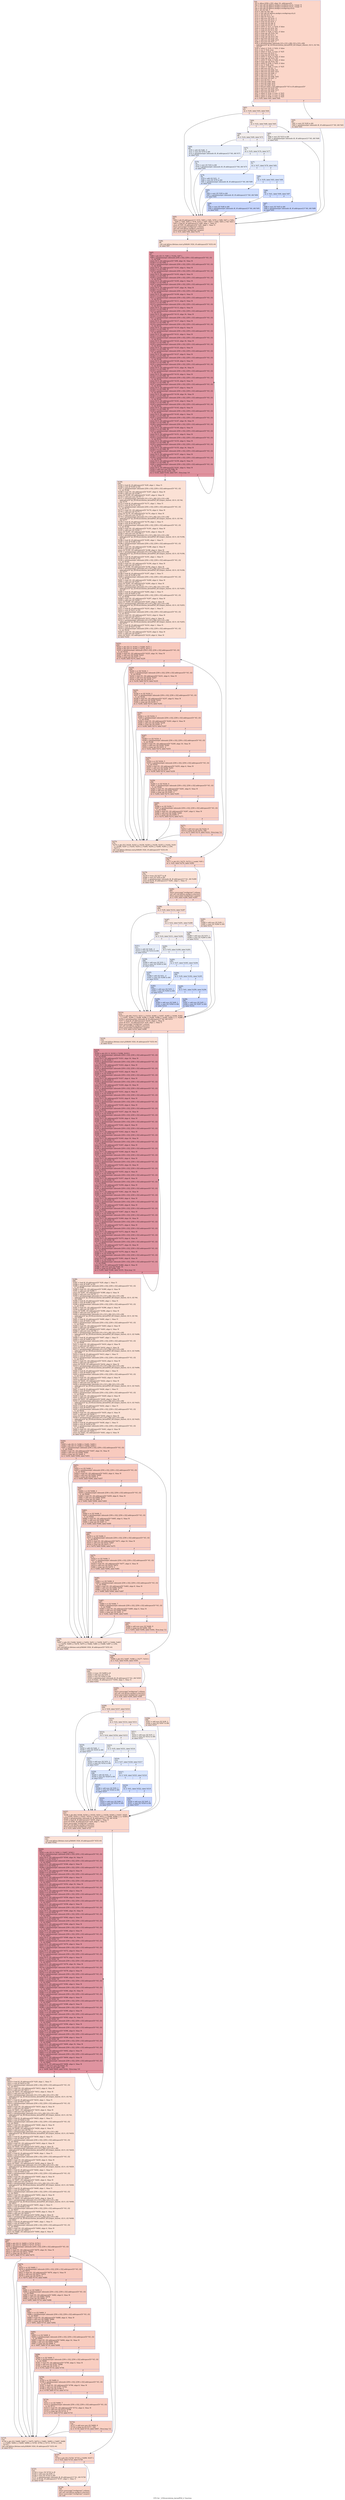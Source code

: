 digraph "CFG for '_Z18convolution_kernelPhS_ii' function" {
	label="CFG for '_Z18convolution_kernelPhS_ii' function";

	Node0x50903f0 [shape=record,color="#3d50c3ff", style=filled, fillcolor="#f6a38570",label="{%4:\l  %5 = alloca [256 x i32], align 16, addrspace(5)\l  %6 = tail call i32 @llvm.amdgcn.workitem.id.x(), !range !4\l  %7 = tail call i32 @llvm.amdgcn.workitem.id.y(), !range !4\l  %8 = tail call i32 @llvm.amdgcn.workgroup.id.x()\l  %9 = shl i32 %8, 3\l  %10 = add i32 %9, %6\l  %11 = tail call i32 @llvm.amdgcn.workgroup.id.y()\l  %12 = shl i32 %11, 3\l  %13 = add i32 %12, %7\l  %14 = add nsw i32 %10, -1\l  %15 = add nsw i32 %13, -1\l  %16 = icmp slt i32 %10, 1\l  %17 = icmp ult i32 %6, 8\l  %18 = icmp ult i32 %7, 8\l  %19 = select i1 %17, i1 %18, i1 false\l  %20 = icmp slt i32 %10, %2\l  %21 = icmp slt i32 %13, %3\l  %22 = select i1 %20, i1 %21, i1 false\l  %23 = icmp sgt i32 %10, %2\l  %24 = icmp slt i32 %13, 1\l  %25 = icmp sgt i32 %13, %3\l  %26 = mul nsw i32 %14, %3\l  %27 = add nsw i32 %26, %15\l  %28 = mul nsw i32 %27, 3\l  %29 = getelementptr inbounds [10 x [10 x i8]], [10 x [10 x i8]]\l... addrspace(3)* @_ZZ18convolution_kernelPhS_iiE12input_shared, i32 0, i32 %6,\l... i32 %7\l  %30 = select i1 %16, i1 %24, i1 false\l  %31 = xor i1 %16, true\l  %32 = select i1 %31, i1 true, i1 %25\l  %33 = mul nsw i32 %15, 3\l  %34 = icmp sle i32 %10, %2\l  %35 = select i1 %34, i1 %24, i1 false\l  %36 = icmp sgt i32 %15, %3\l  %37 = select i1 %34, i1 %36, i1 false\l  %38 = icmp sgt i32 %14, %2\l  %39 = select i1 %38, i1 %24, i1 false\l  %40 = xor i1 %38, true\l  %41 = select i1 %40, i1 true, i1 %25\l  %42 = add nsw i32 %2, -1\l  %43 = mul nsw i32 %42, %3\l  %44 = add nsw i32 %43, %15\l  %45 = mul nsw i32 %44, 3\l  %46 = add nsw i32 %3, -1\l  %47 = add nsw i32 %46, %43\l  %48 = mul nsw i32 %47, 3\l  %49 = mul i32 %3, 3\l  %50 = mul i32 %49, %42\l  %51 = mul i32 %49, %10\l  %52 = mul i32 %49, %14\l  %53 = bitcast [256 x i32] addrspace(5)* %5 to i8 addrspace(5)*\l  %54 = mul nsw i32 %10, %3\l  %55 = add nsw i32 %54, %13\l  %56 = mul nsw i32 %55, 3\l  %57 = select i1 %16, i1 true, i1 %23\l  %58 = select i1 %57, i1 true, i1 %24\l  %59 = select i1 %58, i1 true, i1 %25\l  br i1 %59, label %63, label %60\l|{<s0>T|<s1>F}}"];
	Node0x50903f0:s0 -> Node0x5093140;
	Node0x50903f0:s1 -> Node0x50945d0;
	Node0x50945d0 [shape=record,color="#3d50c3ff", style=filled, fillcolor="#f7bca170",label="{%60:\l60:                                               \l  %61 = sext i32 %28 to i64\l  %62 = getelementptr inbounds i8, i8 addrspace(1)* %0, i64 %61\l  br label %93\l}"];
	Node0x50945d0 -> Node0x5094820;
	Node0x5093140 [shape=record,color="#3d50c3ff", style=filled, fillcolor="#f7bca170",label="{%63:\l63:                                               \l  br i1 %30, label %93, label %64\l|{<s0>T|<s1>F}}"];
	Node0x5093140:s0 -> Node0x5094820;
	Node0x5093140:s1 -> Node0x50948e0;
	Node0x50948e0 [shape=record,color="#3d50c3ff", style=filled, fillcolor="#f1ccb870",label="{%64:\l64:                                               \l  br i1 %32, label %68, label %65\l|{<s0>T|<s1>F}}"];
	Node0x50948e0:s0 -> Node0x5093490;
	Node0x50948e0:s1 -> Node0x50934e0;
	Node0x50934e0 [shape=record,color="#3d50c3ff", style=filled, fillcolor="#e3d9d370",label="{%65:\l65:                                               \l  %66 = sext i32 %33 to i64\l  %67 = getelementptr inbounds i8, i8 addrspace(1)* %0, i64 %66\l  br label %93\l}"];
	Node0x50934e0 -> Node0x5094820;
	Node0x5093490 [shape=record,color="#3d50c3ff", style=filled, fillcolor="#e3d9d370",label="{%68:\l68:                                               \l  br i1 %16, label %69, label %73\l|{<s0>T|<s1>F}}"];
	Node0x5093490:s0 -> Node0x5094f00;
	Node0x5093490:s1 -> Node0x5094f50;
	Node0x5094f00 [shape=record,color="#3d50c3ff", style=filled, fillcolor="#c7d7f070",label="{%69:\l69:                                               \l  %70 = add i32 %49, -3\l  %71 = sext i32 %70 to i64\l  %72 = getelementptr inbounds i8, i8 addrspace(1)* %0, i64 %71\l  br label %93\l}"];
	Node0x5094f00 -> Node0x5094820;
	Node0x5094f50 [shape=record,color="#3d50c3ff", style=filled, fillcolor="#d6dce470",label="{%73:\l73:                                               \l  br i1 %35, label %74, label %77\l|{<s0>T|<s1>F}}"];
	Node0x5094f50:s0 -> Node0x5095290;
	Node0x5094f50:s1 -> Node0x50952e0;
	Node0x5095290 [shape=record,color="#3d50c3ff", style=filled, fillcolor="#c1d4f470",label="{%74:\l74:                                               \l  %75 = sext i32 %52 to i64\l  %76 = getelementptr inbounds i8, i8 addrspace(1)* %0, i64 %75\l  br label %93\l}"];
	Node0x5095290 -> Node0x5094820;
	Node0x50952e0 [shape=record,color="#3d50c3ff", style=filled, fillcolor="#c1d4f470",label="{%77:\l77:                                               \l  br i1 %37, label %78, label %82\l|{<s0>T|<s1>F}}"];
	Node0x50952e0:s0 -> Node0x5095560;
	Node0x50952e0:s1 -> Node0x50955b0;
	Node0x5095560 [shape=record,color="#3d50c3ff", style=filled, fillcolor="#abc8fd70",label="{%78:\l78:                                               \l  %79 = add i32 %51, -3\l  %80 = sext i32 %79 to i64\l  %81 = getelementptr inbounds i8, i8 addrspace(1)* %0, i64 %80\l  br label %93\l}"];
	Node0x5095560 -> Node0x5094820;
	Node0x50955b0 [shape=record,color="#3d50c3ff", style=filled, fillcolor="#abc8fd70",label="{%82:\l82:                                               \l  br i1 %39, label %83, label %86\l|{<s0>T|<s1>F}}"];
	Node0x50955b0:s0 -> Node0x50958c0;
	Node0x50955b0:s1 -> Node0x5095910;
	Node0x50958c0 [shape=record,color="#3d50c3ff", style=filled, fillcolor="#93b5fe70",label="{%83:\l83:                                               \l  %84 = sext i32 %50 to i64\l  %85 = getelementptr inbounds i8, i8 addrspace(1)* %0, i64 %84\l  br label %93\l}"];
	Node0x50958c0 -> Node0x5094820;
	Node0x5095910 [shape=record,color="#3d50c3ff", style=filled, fillcolor="#93b5fe70",label="{%86:\l86:                                               \l  br i1 %41, label %90, label %87\l|{<s0>T|<s1>F}}"];
	Node0x5095910:s0 -> Node0x5095b90;
	Node0x5095910:s1 -> Node0x5095be0;
	Node0x5095be0 [shape=record,color="#3d50c3ff", style=filled, fillcolor="#7ea1fa70",label="{%87:\l87:                                               \l  %88 = sext i32 %45 to i64\l  %89 = getelementptr inbounds i8, i8 addrspace(1)* %0, i64 %88\l  br label %93\l}"];
	Node0x5095be0 -> Node0x5094820;
	Node0x5095b90 [shape=record,color="#3d50c3ff", style=filled, fillcolor="#7ea1fa70",label="{%90:\l90:                                               \l  %91 = sext i32 %48 to i64\l  %92 = getelementptr inbounds i8, i8 addrspace(1)* %0, i64 %91\l  br label %93\l}"];
	Node0x5095b90 -> Node0x5094820;
	Node0x5094820 [shape=record,color="#3d50c3ff", style=filled, fillcolor="#f6a38570",label="{%93:\l93:                                               \l  %94 = phi i8 addrspace(1)* [ %72, %69 ], [ %81, %78 ], [ %89, %87 ], [ %92,\l... %90 ], [ %85, %83 ], [ %76, %74 ], [ %67, %65 ], [ %62, %60 ], [ %0, %63 ]\l  %95 = load i8, i8 addrspace(1)* %94, align 1, !tbaa !5\l  store i8 %95, i8 addrspace(3)* %29, align 1, !tbaa !5\l  fence syncscope(\"workgroup\") release\l  tail call void @llvm.amdgcn.s.barrier()\l  fence syncscope(\"workgroup\") acquire\l  br i1 %19, label %96, label %276\l|{<s0>T|<s1>F}}"];
	Node0x5094820:s0 -> Node0x5096c30;
	Node0x5094820:s1 -> Node0x5096cc0;
	Node0x5096c30 [shape=record,color="#3d50c3ff", style=filled, fillcolor="#f7bca170",label="{%96:\l96:                                               \l  call void @llvm.lifetime.start.p5i8(i64 1024, i8 addrspace(5)* %53) #4\l  br label %97\l}"];
	Node0x5096c30 -> Node0x5096f70;
	Node0x5096f70 [shape=record,color="#b70d28ff", style=filled, fillcolor="#b70d2870",label="{%97:\l97:                                               \l  %98 = phi i32 [ 0, %96 ], [ %162, %97 ]\l  %99 = getelementptr inbounds [256 x i32], [256 x i32] addrspace(5)* %5, i32\l... 0, i32 %98\l  store i32 0, i32 addrspace(5)* %99, align 16, !tbaa !8\l  %100 = or i32 %98, 1\l  %101 = getelementptr inbounds [256 x i32], [256 x i32] addrspace(5)* %5, i32\l... 0, i32 %100\l  store i32 0, i32 addrspace(5)* %101, align 4, !tbaa !8\l  %102 = or i32 %98, 2\l  %103 = getelementptr inbounds [256 x i32], [256 x i32] addrspace(5)* %5, i32\l... 0, i32 %102\l  store i32 0, i32 addrspace(5)* %103, align 8, !tbaa !8\l  %104 = or i32 %98, 3\l  %105 = getelementptr inbounds [256 x i32], [256 x i32] addrspace(5)* %5, i32\l... 0, i32 %104\l  store i32 0, i32 addrspace(5)* %105, align 4, !tbaa !8\l  %106 = or i32 %98, 4\l  %107 = getelementptr inbounds [256 x i32], [256 x i32] addrspace(5)* %5, i32\l... 0, i32 %106\l  store i32 0, i32 addrspace(5)* %107, align 16, !tbaa !8\l  %108 = or i32 %98, 5\l  %109 = getelementptr inbounds [256 x i32], [256 x i32] addrspace(5)* %5, i32\l... 0, i32 %108\l  store i32 0, i32 addrspace(5)* %109, align 4, !tbaa !8\l  %110 = or i32 %98, 6\l  %111 = getelementptr inbounds [256 x i32], [256 x i32] addrspace(5)* %5, i32\l... 0, i32 %110\l  store i32 0, i32 addrspace(5)* %111, align 8, !tbaa !8\l  %112 = or i32 %98, 7\l  %113 = getelementptr inbounds [256 x i32], [256 x i32] addrspace(5)* %5, i32\l... 0, i32 %112\l  store i32 0, i32 addrspace(5)* %113, align 4, !tbaa !8\l  %114 = or i32 %98, 8\l  %115 = getelementptr inbounds [256 x i32], [256 x i32] addrspace(5)* %5, i32\l... 0, i32 %114\l  store i32 0, i32 addrspace(5)* %115, align 16, !tbaa !8\l  %116 = or i32 %98, 9\l  %117 = getelementptr inbounds [256 x i32], [256 x i32] addrspace(5)* %5, i32\l... 0, i32 %116\l  store i32 0, i32 addrspace(5)* %117, align 4, !tbaa !8\l  %118 = or i32 %98, 10\l  %119 = getelementptr inbounds [256 x i32], [256 x i32] addrspace(5)* %5, i32\l... 0, i32 %118\l  store i32 0, i32 addrspace(5)* %119, align 8, !tbaa !8\l  %120 = or i32 %98, 11\l  %121 = getelementptr inbounds [256 x i32], [256 x i32] addrspace(5)* %5, i32\l... 0, i32 %120\l  store i32 0, i32 addrspace(5)* %121, align 4, !tbaa !8\l  %122 = or i32 %98, 12\l  %123 = getelementptr inbounds [256 x i32], [256 x i32] addrspace(5)* %5, i32\l... 0, i32 %122\l  store i32 0, i32 addrspace(5)* %123, align 16, !tbaa !8\l  %124 = or i32 %98, 13\l  %125 = getelementptr inbounds [256 x i32], [256 x i32] addrspace(5)* %5, i32\l... 0, i32 %124\l  store i32 0, i32 addrspace(5)* %125, align 4, !tbaa !8\l  %126 = or i32 %98, 14\l  %127 = getelementptr inbounds [256 x i32], [256 x i32] addrspace(5)* %5, i32\l... 0, i32 %126\l  store i32 0, i32 addrspace(5)* %127, align 8, !tbaa !8\l  %128 = or i32 %98, 15\l  %129 = getelementptr inbounds [256 x i32], [256 x i32] addrspace(5)* %5, i32\l... 0, i32 %128\l  store i32 0, i32 addrspace(5)* %129, align 4, !tbaa !8\l  %130 = or i32 %98, 16\l  %131 = getelementptr inbounds [256 x i32], [256 x i32] addrspace(5)* %5, i32\l... 0, i32 %130\l  store i32 0, i32 addrspace(5)* %131, align 16, !tbaa !8\l  %132 = or i32 %98, 17\l  %133 = getelementptr inbounds [256 x i32], [256 x i32] addrspace(5)* %5, i32\l... 0, i32 %132\l  store i32 0, i32 addrspace(5)* %133, align 4, !tbaa !8\l  %134 = or i32 %98, 18\l  %135 = getelementptr inbounds [256 x i32], [256 x i32] addrspace(5)* %5, i32\l... 0, i32 %134\l  store i32 0, i32 addrspace(5)* %135, align 8, !tbaa !8\l  %136 = or i32 %98, 19\l  %137 = getelementptr inbounds [256 x i32], [256 x i32] addrspace(5)* %5, i32\l... 0, i32 %136\l  store i32 0, i32 addrspace(5)* %137, align 4, !tbaa !8\l  %138 = or i32 %98, 20\l  %139 = getelementptr inbounds [256 x i32], [256 x i32] addrspace(5)* %5, i32\l... 0, i32 %138\l  store i32 0, i32 addrspace(5)* %139, align 16, !tbaa !8\l  %140 = or i32 %98, 21\l  %141 = getelementptr inbounds [256 x i32], [256 x i32] addrspace(5)* %5, i32\l... 0, i32 %140\l  store i32 0, i32 addrspace(5)* %141, align 4, !tbaa !8\l  %142 = or i32 %98, 22\l  %143 = getelementptr inbounds [256 x i32], [256 x i32] addrspace(5)* %5, i32\l... 0, i32 %142\l  store i32 0, i32 addrspace(5)* %143, align 8, !tbaa !8\l  %144 = or i32 %98, 23\l  %145 = getelementptr inbounds [256 x i32], [256 x i32] addrspace(5)* %5, i32\l... 0, i32 %144\l  store i32 0, i32 addrspace(5)* %145, align 4, !tbaa !8\l  %146 = or i32 %98, 24\l  %147 = getelementptr inbounds [256 x i32], [256 x i32] addrspace(5)* %5, i32\l... 0, i32 %146\l  store i32 0, i32 addrspace(5)* %147, align 16, !tbaa !8\l  %148 = or i32 %98, 25\l  %149 = getelementptr inbounds [256 x i32], [256 x i32] addrspace(5)* %5, i32\l... 0, i32 %148\l  store i32 0, i32 addrspace(5)* %149, align 4, !tbaa !8\l  %150 = or i32 %98, 26\l  %151 = getelementptr inbounds [256 x i32], [256 x i32] addrspace(5)* %5, i32\l... 0, i32 %150\l  store i32 0, i32 addrspace(5)* %151, align 8, !tbaa !8\l  %152 = or i32 %98, 27\l  %153 = getelementptr inbounds [256 x i32], [256 x i32] addrspace(5)* %5, i32\l... 0, i32 %152\l  store i32 0, i32 addrspace(5)* %153, align 4, !tbaa !8\l  %154 = or i32 %98, 28\l  %155 = getelementptr inbounds [256 x i32], [256 x i32] addrspace(5)* %5, i32\l... 0, i32 %154\l  store i32 0, i32 addrspace(5)* %155, align 16, !tbaa !8\l  %156 = or i32 %98, 29\l  %157 = getelementptr inbounds [256 x i32], [256 x i32] addrspace(5)* %5, i32\l... 0, i32 %156\l  store i32 0, i32 addrspace(5)* %157, align 4, !tbaa !8\l  %158 = or i32 %98, 30\l  %159 = getelementptr inbounds [256 x i32], [256 x i32] addrspace(5)* %5, i32\l... 0, i32 %158\l  store i32 0, i32 addrspace(5)* %159, align 8, !tbaa !8\l  %160 = or i32 %98, 31\l  %161 = getelementptr inbounds [256 x i32], [256 x i32] addrspace(5)* %5, i32\l... 0, i32 %160\l  store i32 0, i32 addrspace(5)* %161, align 4, !tbaa !8\l  %162 = add nuw nsw i32 %98, 32\l  %163 = icmp eq i32 %162, 256\l  br i1 %163, label %164, label %97, !llvm.loop !10\l|{<s0>T|<s1>F}}"];
	Node0x5096f70:s0 -> Node0x509be50;
	Node0x5096f70:s1 -> Node0x5096f70;
	Node0x509be50 [shape=record,color="#3d50c3ff", style=filled, fillcolor="#f7bca170",label="{%164:\l164:                                              \l  %165 = load i8, i8 addrspace(3)* %29, align 1, !tbaa !5\l  %166 = zext i8 %165 to i32\l  %167 = getelementptr inbounds [256 x i32], [256 x i32] addrspace(5)* %5, i32\l... 0, i32 %166\l  %168 = load i32, i32 addrspace(5)* %167, align 4, !tbaa !8\l  %169 = add nsw i32 %168, 1\l  store i32 %169, i32 addrspace(5)* %167, align 4, !tbaa !8\l  %170 = add nuw nsw i32 %7, 1\l  %171 = getelementptr inbounds [10 x [10 x i8]], [10 x [10 x i8]]\l... addrspace(3)* @_ZZ18convolution_kernelPhS_iiE12input_shared, i32 0, i32 %6,\l... i32 %170\l  %172 = load i8, i8 addrspace(3)* %171, align 1, !tbaa !5\l  %173 = zext i8 %172 to i32\l  %174 = getelementptr inbounds [256 x i32], [256 x i32] addrspace(5)* %5, i32\l... 0, i32 %173\l  %175 = load i32, i32 addrspace(5)* %174, align 4, !tbaa !8\l  %176 = add nsw i32 %175, 1\l  store i32 %176, i32 addrspace(5)* %174, align 4, !tbaa !8\l  %177 = add nuw nsw i32 %7, 2\l  %178 = getelementptr inbounds [10 x [10 x i8]], [10 x [10 x i8]]\l... addrspace(3)* @_ZZ18convolution_kernelPhS_iiE12input_shared, i32 0, i32 %6,\l... i32 %177\l  %179 = load i8, i8 addrspace(3)* %178, align 1, !tbaa !5\l  %180 = zext i8 %179 to i32\l  %181 = getelementptr inbounds [256 x i32], [256 x i32] addrspace(5)* %5, i32\l... 0, i32 %180\l  %182 = load i32, i32 addrspace(5)* %181, align 4, !tbaa !8\l  %183 = add nsw i32 %182, 1\l  store i32 %183, i32 addrspace(5)* %181, align 4, !tbaa !8\l  %184 = add nuw nsw i32 %6, 1\l  %185 = getelementptr inbounds [10 x [10 x i8]], [10 x [10 x i8]]\l... addrspace(3)* @_ZZ18convolution_kernelPhS_iiE12input_shared, i32 0, i32 %184,\l... i32 %7\l  %186 = load i8, i8 addrspace(3)* %185, align 1, !tbaa !5\l  %187 = zext i8 %186 to i32\l  %188 = getelementptr inbounds [256 x i32], [256 x i32] addrspace(5)* %5, i32\l... 0, i32 %187\l  %189 = load i32, i32 addrspace(5)* %188, align 4, !tbaa !8\l  %190 = add nsw i32 %189, 1\l  store i32 %190, i32 addrspace(5)* %188, align 4, !tbaa !8\l  %191 = getelementptr inbounds [10 x [10 x i8]], [10 x [10 x i8]]\l... addrspace(3)* @_ZZ18convolution_kernelPhS_iiE12input_shared, i32 0, i32 %184,\l... i32 %170\l  %192 = load i8, i8 addrspace(3)* %191, align 1, !tbaa !5\l  %193 = zext i8 %192 to i32\l  %194 = getelementptr inbounds [256 x i32], [256 x i32] addrspace(5)* %5, i32\l... 0, i32 %193\l  %195 = load i32, i32 addrspace(5)* %194, align 4, !tbaa !8\l  %196 = add nsw i32 %195, 1\l  store i32 %196, i32 addrspace(5)* %194, align 4, !tbaa !8\l  %197 = getelementptr inbounds [10 x [10 x i8]], [10 x [10 x i8]]\l... addrspace(3)* @_ZZ18convolution_kernelPhS_iiE12input_shared, i32 0, i32 %184,\l... i32 %177\l  %198 = load i8, i8 addrspace(3)* %197, align 1, !tbaa !5\l  %199 = zext i8 %198 to i32\l  %200 = getelementptr inbounds [256 x i32], [256 x i32] addrspace(5)* %5, i32\l... 0, i32 %199\l  %201 = load i32, i32 addrspace(5)* %200, align 4, !tbaa !8\l  %202 = add nsw i32 %201, 1\l  store i32 %202, i32 addrspace(5)* %200, align 4, !tbaa !8\l  %203 = add nuw nsw i32 %6, 2\l  %204 = getelementptr inbounds [10 x [10 x i8]], [10 x [10 x i8]]\l... addrspace(3)* @_ZZ18convolution_kernelPhS_iiE12input_shared, i32 0, i32 %203,\l... i32 %7\l  %205 = load i8, i8 addrspace(3)* %204, align 1, !tbaa !5\l  %206 = zext i8 %205 to i32\l  %207 = getelementptr inbounds [256 x i32], [256 x i32] addrspace(5)* %5, i32\l... 0, i32 %206\l  %208 = load i32, i32 addrspace(5)* %207, align 4, !tbaa !8\l  %209 = add nsw i32 %208, 1\l  store i32 %209, i32 addrspace(5)* %207, align 4, !tbaa !8\l  %210 = getelementptr inbounds [10 x [10 x i8]], [10 x [10 x i8]]\l... addrspace(3)* @_ZZ18convolution_kernelPhS_iiE12input_shared, i32 0, i32 %203,\l... i32 %170\l  %211 = load i8, i8 addrspace(3)* %210, align 1, !tbaa !5\l  %212 = zext i8 %211 to i32\l  %213 = getelementptr inbounds [256 x i32], [256 x i32] addrspace(5)* %5, i32\l... 0, i32 %212\l  %214 = load i32, i32 addrspace(5)* %213, align 4, !tbaa !8\l  %215 = add nsw i32 %214, 1\l  store i32 %215, i32 addrspace(5)* %213, align 4, !tbaa !8\l  %216 = getelementptr inbounds [10 x [10 x i8]], [10 x [10 x i8]]\l... addrspace(3)* @_ZZ18convolution_kernelPhS_iiE12input_shared, i32 0, i32 %203,\l... i32 %177\l  %217 = load i8, i8 addrspace(3)* %216, align 1, !tbaa !5\l  %218 = zext i8 %217 to i32\l  %219 = getelementptr inbounds [256 x i32], [256 x i32] addrspace(5)* %5, i32\l... 0, i32 %218\l  %220 = load i32, i32 addrspace(5)* %219, align 4, !tbaa !8\l  %221 = add nsw i32 %220, 1\l  store i32 %221, i32 addrspace(5)* %219, align 4, !tbaa !8\l  br label %222\l}"];
	Node0x509be50 -> Node0x509c4e0;
	Node0x509c4e0 [shape=record,color="#3d50c3ff", style=filled, fillcolor="#ef886b70",label="{%222:\l222:                                              \l  %223 = phi i32 [ 0, %164 ], [ %269, %271 ]\l  %224 = phi i32 [ 0, %164 ], [ %272, %271 ]\l  %225 = getelementptr inbounds [256 x i32], [256 x i32] addrspace(5)* %5, i32\l... 0, i32 %224\l  %226 = load i32, i32 addrspace(5)* %225, align 16, !tbaa !8\l  %227 = add nsw i32 %226, %223\l  %228 = icmp sgt i32 %227, 4\l  br i1 %228, label %274, label %229\l|{<s0>T|<s1>F}}"];
	Node0x509c4e0:s0 -> Node0x509fca0;
	Node0x509c4e0:s1 -> Node0x509fd30;
	Node0x509fd30 [shape=record,color="#3d50c3ff", style=filled, fillcolor="#ef886b70",label="{%229:\l229:                                              \l  %230 = or i32 %224, 1\l  %231 = getelementptr inbounds [256 x i32], [256 x i32] addrspace(5)* %5, i32\l... 0, i32 %230\l  %232 = load i32, i32 addrspace(5)* %231, align 4, !tbaa !8\l  %233 = add nsw i32 %232, %227\l  %234 = icmp sgt i32 %233, 4\l  br i1 %234, label %274, label %235\l|{<s0>T|<s1>F}}"];
	Node0x509fd30:s0 -> Node0x509fca0;
	Node0x509fd30:s1 -> Node0x50a0150;
	Node0x50a0150 [shape=record,color="#3d50c3ff", style=filled, fillcolor="#f08b6e70",label="{%235:\l235:                                              \l  %236 = or i32 %224, 2\l  %237 = getelementptr inbounds [256 x i32], [256 x i32] addrspace(5)* %5, i32\l... 0, i32 %236\l  %238 = load i32, i32 addrspace(5)* %237, align 8, !tbaa !8\l  %239 = add nsw i32 %238, %233\l  %240 = icmp sgt i32 %239, 4\l  br i1 %240, label %274, label %241\l|{<s0>T|<s1>F}}"];
	Node0x50a0150:s0 -> Node0x509fca0;
	Node0x50a0150:s1 -> Node0x50a0530;
	Node0x50a0530 [shape=record,color="#3d50c3ff", style=filled, fillcolor="#f08b6e70",label="{%241:\l241:                                              \l  %242 = or i32 %224, 3\l  %243 = getelementptr inbounds [256 x i32], [256 x i32] addrspace(5)* %5, i32\l... 0, i32 %242\l  %244 = load i32, i32 addrspace(5)* %243, align 4, !tbaa !8\l  %245 = add nsw i32 %244, %239\l  %246 = icmp sgt i32 %245, 4\l  br i1 %246, label %274, label %247\l|{<s0>T|<s1>F}}"];
	Node0x50a0530:s0 -> Node0x509fca0;
	Node0x50a0530:s1 -> Node0x50a0d20;
	Node0x50a0d20 [shape=record,color="#3d50c3ff", style=filled, fillcolor="#f08b6e70",label="{%247:\l247:                                              \l  %248 = or i32 %224, 4\l  %249 = getelementptr inbounds [256 x i32], [256 x i32] addrspace(5)* %5, i32\l... 0, i32 %248\l  %250 = load i32, i32 addrspace(5)* %249, align 16, !tbaa !8\l  %251 = add nsw i32 %250, %245\l  %252 = icmp sgt i32 %251, 4\l  br i1 %252, label %274, label %253\l|{<s0>T|<s1>F}}"];
	Node0x50a0d20:s0 -> Node0x509fca0;
	Node0x50a0d20:s1 -> Node0x50a1100;
	Node0x50a1100 [shape=record,color="#3d50c3ff", style=filled, fillcolor="#f2907270",label="{%253:\l253:                                              \l  %254 = or i32 %224, 5\l  %255 = getelementptr inbounds [256 x i32], [256 x i32] addrspace(5)* %5, i32\l... 0, i32 %254\l  %256 = load i32, i32 addrspace(5)* %255, align 4, !tbaa !8\l  %257 = add nsw i32 %256, %251\l  %258 = icmp sgt i32 %257, 4\l  br i1 %258, label %274, label %259\l|{<s0>T|<s1>F}}"];
	Node0x50a1100:s0 -> Node0x509fca0;
	Node0x50a1100:s1 -> Node0x50997b0;
	Node0x50997b0 [shape=record,color="#3d50c3ff", style=filled, fillcolor="#f2907270",label="{%259:\l259:                                              \l  %260 = or i32 %224, 6\l  %261 = getelementptr inbounds [256 x i32], [256 x i32] addrspace(5)* %5, i32\l... 0, i32 %260\l  %262 = load i32, i32 addrspace(5)* %261, align 8, !tbaa !8\l  %263 = add nsw i32 %262, %257\l  %264 = icmp sgt i32 %263, 4\l  br i1 %264, label %274, label %265\l|{<s0>T|<s1>F}}"];
	Node0x50997b0:s0 -> Node0x509fca0;
	Node0x50997b0:s1 -> Node0x5099b90;
	Node0x5099b90 [shape=record,color="#3d50c3ff", style=filled, fillcolor="#f2907270",label="{%265:\l265:                                              \l  %266 = or i32 %224, 7\l  %267 = getelementptr inbounds [256 x i32], [256 x i32] addrspace(5)* %5, i32\l... 0, i32 %266\l  %268 = load i32, i32 addrspace(5)* %267, align 4, !tbaa !8\l  %269 = add nsw i32 %268, %263\l  %270 = icmp sgt i32 %269, 4\l  br i1 %270, label %274, label %271\l|{<s0>T|<s1>F}}"];
	Node0x5099b90:s0 -> Node0x509fca0;
	Node0x5099b90:s1 -> Node0x5097b20;
	Node0x5097b20 [shape=record,color="#3d50c3ff", style=filled, fillcolor="#f3947570",label="{%271:\l271:                                              \l  %272 = add nuw nsw i32 %224, 8\l  %273 = icmp eq i32 %272, 256\l  br i1 %273, label %274, label %222, !llvm.loop !12\l|{<s0>T|<s1>F}}"];
	Node0x5097b20:s0 -> Node0x509fca0;
	Node0x5097b20:s1 -> Node0x509c4e0;
	Node0x509fca0 [shape=record,color="#3d50c3ff", style=filled, fillcolor="#f7bca170",label="{%274:\l274:                                              \l  %275 = phi i32 [ %224, %222 ], [ %230, %229 ], [ %236, %235 ], [ %242, %241\l... ], [ %248, %247 ], [ %254, %253 ], [ %260, %259 ], [ %266, %265 ], [ 256,\l... %271 ]\l  call void @llvm.lifetime.end.p5i8(i64 1024, i8 addrspace(5)* %53) #4\l  br label %276\l}"];
	Node0x509fca0 -> Node0x5096cc0;
	Node0x5096cc0 [shape=record,color="#3d50c3ff", style=filled, fillcolor="#f6a38570",label="{%276:\l276:                                              \l  %277 = phi i32 [ %275, %274 ], [ undef, %93 ]\l  br i1 %22, label %278, label %282\l|{<s0>T|<s1>F}}"];
	Node0x5096cc0:s0 -> Node0x50a2b90;
	Node0x5096cc0:s1 -> Node0x50a2be0;
	Node0x50a2b90 [shape=record,color="#3d50c3ff", style=filled, fillcolor="#f7bca170",label="{%278:\l278:                                              \l  %279 = trunc i32 %277 to i8\l  %280 = sext i32 %56 to i64\l  %281 = getelementptr inbounds i8, i8 addrspace(1)* %1, i64 %280\l  store i8 %279, i8 addrspace(1)* %281, align 1, !tbaa !5\l  br label %282\l}"];
	Node0x50a2b90 -> Node0x50a2be0;
	Node0x50a2be0 [shape=record,color="#3d50c3ff", style=filled, fillcolor="#f6a38570",label="{%282:\l282:                                              \l  fence syncscope(\"workgroup\") release\l  tail call void @llvm.amdgcn.s.barrier()\l  fence syncscope(\"workgroup\") acquire\l  br i1 %59, label %286, label %283\l|{<s0>T|<s1>F}}"];
	Node0x50a2be0:s0 -> Node0x50a30d0;
	Node0x50a2be0:s1 -> Node0x50a3120;
	Node0x50a3120 [shape=record,color="#3d50c3ff", style=filled, fillcolor="#f7bca170",label="{%283:\l283:                                              \l  %284 = add nsw i32 %28, 1\l  %285 = sext i32 %284 to i64\l  br label %314\l}"];
	Node0x50a3120 -> Node0x50a3320;
	Node0x50a30d0 [shape=record,color="#3d50c3ff", style=filled, fillcolor="#f7bca170",label="{%286:\l286:                                              \l  br i1 %30, label %314, label %287\l|{<s0>T|<s1>F}}"];
	Node0x50a30d0:s0 -> Node0x50a3320;
	Node0x50a30d0:s1 -> Node0x50a33e0;
	Node0x50a33e0 [shape=record,color="#3d50c3ff", style=filled, fillcolor="#f1ccb870",label="{%287:\l287:                                              \l  br i1 %32, label %291, label %288\l|{<s0>T|<s1>F}}"];
	Node0x50a33e0:s0 -> Node0x50a34e0;
	Node0x50a33e0:s1 -> Node0x50a3530;
	Node0x50a3530 [shape=record,color="#3d50c3ff", style=filled, fillcolor="#e3d9d370",label="{%288:\l288:                                              \l  %289 = add nsw i32 %33, 1\l  %290 = sext i32 %289 to i64\l  br label %314\l}"];
	Node0x50a3530 -> Node0x50a3320;
	Node0x50a34e0 [shape=record,color="#3d50c3ff", style=filled, fillcolor="#e3d9d370",label="{%291:\l291:                                              \l  br i1 %16, label %311, label %292\l|{<s0>T|<s1>F}}"];
	Node0x50a34e0:s0 -> Node0x50a37a0;
	Node0x50a34e0:s1 -> Node0x50a37f0;
	Node0x50a37f0 [shape=record,color="#3d50c3ff", style=filled, fillcolor="#d6dce470",label="{%292:\l292:                                              \l  br i1 %35, label %308, label %293\l|{<s0>T|<s1>F}}"];
	Node0x50a37f0:s0 -> Node0x50a38f0;
	Node0x50a37f0:s1 -> Node0x50a3940;
	Node0x50a3940 [shape=record,color="#3d50c3ff", style=filled, fillcolor="#c1d4f470",label="{%293:\l293:                                              \l  br i1 %37, label %305, label %294\l|{<s0>T|<s1>F}}"];
	Node0x50a3940:s0 -> Node0x50a3a40;
	Node0x50a3940:s1 -> Node0x50a3a90;
	Node0x50a3a90 [shape=record,color="#3d50c3ff", style=filled, fillcolor="#abc8fd70",label="{%294:\l294:                                              \l  br i1 %39, label %302, label %295\l|{<s0>T|<s1>F}}"];
	Node0x50a3a90:s0 -> Node0x50a3bd0;
	Node0x50a3a90:s1 -> Node0x50a3c20;
	Node0x50a3c20 [shape=record,color="#3d50c3ff", style=filled, fillcolor="#93b5fe70",label="{%295:\l295:                                              \l  br i1 %41, label %299, label %296\l|{<s0>T|<s1>F}}"];
	Node0x50a3c20:s0 -> Node0x50a3d60;
	Node0x50a3c20:s1 -> Node0x50a3db0;
	Node0x50a3db0 [shape=record,color="#3d50c3ff", style=filled, fillcolor="#7ea1fa70",label="{%296:\l296:                                              \l  %297 = add nsw i32 %45, 1\l  %298 = sext i32 %297 to i64\l  br label %314\l}"];
	Node0x50a3db0 -> Node0x50a3320;
	Node0x50a3d60 [shape=record,color="#3d50c3ff", style=filled, fillcolor="#7ea1fa70",label="{%299:\l299:                                              \l  %300 = add nsw i32 %48, 1\l  %301 = sext i32 %300 to i64\l  br label %314\l}"];
	Node0x50a3d60 -> Node0x50a3320;
	Node0x50a3bd0 [shape=record,color="#3d50c3ff", style=filled, fillcolor="#93b5fe70",label="{%302:\l302:                                              \l  %303 = add nsw i32 %50, 1\l  %304 = sext i32 %303 to i64\l  br label %314\l}"];
	Node0x50a3bd0 -> Node0x50a3320;
	Node0x50a3a40 [shape=record,color="#3d50c3ff", style=filled, fillcolor="#abc8fd70",label="{%305:\l305:                                              \l  %306 = add i32 %51, -2\l  %307 = sext i32 %306 to i64\l  br label %314\l}"];
	Node0x50a3a40 -> Node0x50a3320;
	Node0x50a38f0 [shape=record,color="#3d50c3ff", style=filled, fillcolor="#c1d4f470",label="{%308:\l308:                                              \l  %309 = add nsw i32 %52, 1\l  %310 = sext i32 %309 to i64\l  br label %314\l}"];
	Node0x50a38f0 -> Node0x50a3320;
	Node0x50a37a0 [shape=record,color="#3d50c3ff", style=filled, fillcolor="#c7d7f070",label="{%311:\l311:                                              \l  %312 = add i32 %49, -2\l  %313 = sext i32 %312 to i64\l  br label %314\l}"];
	Node0x50a37a0 -> Node0x50a3320;
	Node0x50a3320 [shape=record,color="#3d50c3ff", style=filled, fillcolor="#f6a38570",label="{%314:\l314:                                              \l  %315 = phi i64 [ %313, %311 ], [ %310, %308 ], [ %307, %305 ], [ %304, %302\l... ], [ %301, %299 ], [ %298, %296 ], [ %290, %288 ], [ %285, %283 ], [ 1, %286 ]\l  %316 = getelementptr inbounds i8, i8 addrspace(1)* %0, i64 %315\l  %317 = load i8, i8 addrspace(1)* %316, align 1, !tbaa !5\l  store i8 %317, i8 addrspace(3)* %29, align 1, !tbaa !5\l  fence syncscope(\"workgroup\") release\l  tail call void @llvm.amdgcn.s.barrier()\l  fence syncscope(\"workgroup\") acquire\l  br i1 %19, label %318, label %498\l|{<s0>T|<s1>F}}"];
	Node0x50a3320:s0 -> Node0x50a4c90;
	Node0x50a3320:s1 -> Node0x50a4ce0;
	Node0x50a4c90 [shape=record,color="#3d50c3ff", style=filled, fillcolor="#f7bca170",label="{%318:\l318:                                              \l  call void @llvm.lifetime.start.p5i8(i64 1024, i8 addrspace(5)* %53) #4\l  br label %319\l}"];
	Node0x50a4c90 -> Node0x50a4f10;
	Node0x50a4f10 [shape=record,color="#b70d28ff", style=filled, fillcolor="#b70d2870",label="{%319:\l319:                                              \l  %320 = phi i32 [ 0, %318 ], [ %384, %319 ]\l  %321 = getelementptr inbounds [256 x i32], [256 x i32] addrspace(5)* %5, i32\l... 0, i32 %320\l  store i32 0, i32 addrspace(5)* %321, align 16, !tbaa !8\l  %322 = or i32 %320, 1\l  %323 = getelementptr inbounds [256 x i32], [256 x i32] addrspace(5)* %5, i32\l... 0, i32 %322\l  store i32 0, i32 addrspace(5)* %323, align 4, !tbaa !8\l  %324 = or i32 %320, 2\l  %325 = getelementptr inbounds [256 x i32], [256 x i32] addrspace(5)* %5, i32\l... 0, i32 %324\l  store i32 0, i32 addrspace(5)* %325, align 8, !tbaa !8\l  %326 = or i32 %320, 3\l  %327 = getelementptr inbounds [256 x i32], [256 x i32] addrspace(5)* %5, i32\l... 0, i32 %326\l  store i32 0, i32 addrspace(5)* %327, align 4, !tbaa !8\l  %328 = or i32 %320, 4\l  %329 = getelementptr inbounds [256 x i32], [256 x i32] addrspace(5)* %5, i32\l... 0, i32 %328\l  store i32 0, i32 addrspace(5)* %329, align 16, !tbaa !8\l  %330 = or i32 %320, 5\l  %331 = getelementptr inbounds [256 x i32], [256 x i32] addrspace(5)* %5, i32\l... 0, i32 %330\l  store i32 0, i32 addrspace(5)* %331, align 4, !tbaa !8\l  %332 = or i32 %320, 6\l  %333 = getelementptr inbounds [256 x i32], [256 x i32] addrspace(5)* %5, i32\l... 0, i32 %332\l  store i32 0, i32 addrspace(5)* %333, align 8, !tbaa !8\l  %334 = or i32 %320, 7\l  %335 = getelementptr inbounds [256 x i32], [256 x i32] addrspace(5)* %5, i32\l... 0, i32 %334\l  store i32 0, i32 addrspace(5)* %335, align 4, !tbaa !8\l  %336 = or i32 %320, 8\l  %337 = getelementptr inbounds [256 x i32], [256 x i32] addrspace(5)* %5, i32\l... 0, i32 %336\l  store i32 0, i32 addrspace(5)* %337, align 16, !tbaa !8\l  %338 = or i32 %320, 9\l  %339 = getelementptr inbounds [256 x i32], [256 x i32] addrspace(5)* %5, i32\l... 0, i32 %338\l  store i32 0, i32 addrspace(5)* %339, align 4, !tbaa !8\l  %340 = or i32 %320, 10\l  %341 = getelementptr inbounds [256 x i32], [256 x i32] addrspace(5)* %5, i32\l... 0, i32 %340\l  store i32 0, i32 addrspace(5)* %341, align 8, !tbaa !8\l  %342 = or i32 %320, 11\l  %343 = getelementptr inbounds [256 x i32], [256 x i32] addrspace(5)* %5, i32\l... 0, i32 %342\l  store i32 0, i32 addrspace(5)* %343, align 4, !tbaa !8\l  %344 = or i32 %320, 12\l  %345 = getelementptr inbounds [256 x i32], [256 x i32] addrspace(5)* %5, i32\l... 0, i32 %344\l  store i32 0, i32 addrspace(5)* %345, align 16, !tbaa !8\l  %346 = or i32 %320, 13\l  %347 = getelementptr inbounds [256 x i32], [256 x i32] addrspace(5)* %5, i32\l... 0, i32 %346\l  store i32 0, i32 addrspace(5)* %347, align 4, !tbaa !8\l  %348 = or i32 %320, 14\l  %349 = getelementptr inbounds [256 x i32], [256 x i32] addrspace(5)* %5, i32\l... 0, i32 %348\l  store i32 0, i32 addrspace(5)* %349, align 8, !tbaa !8\l  %350 = or i32 %320, 15\l  %351 = getelementptr inbounds [256 x i32], [256 x i32] addrspace(5)* %5, i32\l... 0, i32 %350\l  store i32 0, i32 addrspace(5)* %351, align 4, !tbaa !8\l  %352 = or i32 %320, 16\l  %353 = getelementptr inbounds [256 x i32], [256 x i32] addrspace(5)* %5, i32\l... 0, i32 %352\l  store i32 0, i32 addrspace(5)* %353, align 16, !tbaa !8\l  %354 = or i32 %320, 17\l  %355 = getelementptr inbounds [256 x i32], [256 x i32] addrspace(5)* %5, i32\l... 0, i32 %354\l  store i32 0, i32 addrspace(5)* %355, align 4, !tbaa !8\l  %356 = or i32 %320, 18\l  %357 = getelementptr inbounds [256 x i32], [256 x i32] addrspace(5)* %5, i32\l... 0, i32 %356\l  store i32 0, i32 addrspace(5)* %357, align 8, !tbaa !8\l  %358 = or i32 %320, 19\l  %359 = getelementptr inbounds [256 x i32], [256 x i32] addrspace(5)* %5, i32\l... 0, i32 %358\l  store i32 0, i32 addrspace(5)* %359, align 4, !tbaa !8\l  %360 = or i32 %320, 20\l  %361 = getelementptr inbounds [256 x i32], [256 x i32] addrspace(5)* %5, i32\l... 0, i32 %360\l  store i32 0, i32 addrspace(5)* %361, align 16, !tbaa !8\l  %362 = or i32 %320, 21\l  %363 = getelementptr inbounds [256 x i32], [256 x i32] addrspace(5)* %5, i32\l... 0, i32 %362\l  store i32 0, i32 addrspace(5)* %363, align 4, !tbaa !8\l  %364 = or i32 %320, 22\l  %365 = getelementptr inbounds [256 x i32], [256 x i32] addrspace(5)* %5, i32\l... 0, i32 %364\l  store i32 0, i32 addrspace(5)* %365, align 8, !tbaa !8\l  %366 = or i32 %320, 23\l  %367 = getelementptr inbounds [256 x i32], [256 x i32] addrspace(5)* %5, i32\l... 0, i32 %366\l  store i32 0, i32 addrspace(5)* %367, align 4, !tbaa !8\l  %368 = or i32 %320, 24\l  %369 = getelementptr inbounds [256 x i32], [256 x i32] addrspace(5)* %5, i32\l... 0, i32 %368\l  store i32 0, i32 addrspace(5)* %369, align 16, !tbaa !8\l  %370 = or i32 %320, 25\l  %371 = getelementptr inbounds [256 x i32], [256 x i32] addrspace(5)* %5, i32\l... 0, i32 %370\l  store i32 0, i32 addrspace(5)* %371, align 4, !tbaa !8\l  %372 = or i32 %320, 26\l  %373 = getelementptr inbounds [256 x i32], [256 x i32] addrspace(5)* %5, i32\l... 0, i32 %372\l  store i32 0, i32 addrspace(5)* %373, align 8, !tbaa !8\l  %374 = or i32 %320, 27\l  %375 = getelementptr inbounds [256 x i32], [256 x i32] addrspace(5)* %5, i32\l... 0, i32 %374\l  store i32 0, i32 addrspace(5)* %375, align 4, !tbaa !8\l  %376 = or i32 %320, 28\l  %377 = getelementptr inbounds [256 x i32], [256 x i32] addrspace(5)* %5, i32\l... 0, i32 %376\l  store i32 0, i32 addrspace(5)* %377, align 16, !tbaa !8\l  %378 = or i32 %320, 29\l  %379 = getelementptr inbounds [256 x i32], [256 x i32] addrspace(5)* %5, i32\l... 0, i32 %378\l  store i32 0, i32 addrspace(5)* %379, align 4, !tbaa !8\l  %380 = or i32 %320, 30\l  %381 = getelementptr inbounds [256 x i32], [256 x i32] addrspace(5)* %5, i32\l... 0, i32 %380\l  store i32 0, i32 addrspace(5)* %381, align 8, !tbaa !8\l  %382 = or i32 %320, 31\l  %383 = getelementptr inbounds [256 x i32], [256 x i32] addrspace(5)* %5, i32\l... 0, i32 %382\l  store i32 0, i32 addrspace(5)* %383, align 4, !tbaa !8\l  %384 = add nuw nsw i32 %320, 32\l  %385 = icmp eq i32 %384, 256\l  br i1 %385, label %386, label %319, !llvm.loop !10\l|{<s0>T|<s1>F}}"];
	Node0x50a4f10:s0 -> Node0x509dd30;
	Node0x50a4f10:s1 -> Node0x50a4f10;
	Node0x509dd30 [shape=record,color="#3d50c3ff", style=filled, fillcolor="#f7bca170",label="{%386:\l386:                                              \l  %387 = load i8, i8 addrspace(3)* %29, align 1, !tbaa !5\l  %388 = zext i8 %387 to i32\l  %389 = getelementptr inbounds [256 x i32], [256 x i32] addrspace(5)* %5, i32\l... 0, i32 %388\l  %390 = load i32, i32 addrspace(5)* %389, align 4, !tbaa !8\l  %391 = add nsw i32 %390, 1\l  store i32 %391, i32 addrspace(5)* %389, align 4, !tbaa !8\l  %392 = add nuw nsw i32 %7, 1\l  %393 = getelementptr inbounds [10 x [10 x i8]], [10 x [10 x i8]]\l... addrspace(3)* @_ZZ18convolution_kernelPhS_iiE12input_shared, i32 0, i32 %6,\l... i32 %392\l  %394 = load i8, i8 addrspace(3)* %393, align 1, !tbaa !5\l  %395 = zext i8 %394 to i32\l  %396 = getelementptr inbounds [256 x i32], [256 x i32] addrspace(5)* %5, i32\l... 0, i32 %395\l  %397 = load i32, i32 addrspace(5)* %396, align 4, !tbaa !8\l  %398 = add nsw i32 %397, 1\l  store i32 %398, i32 addrspace(5)* %396, align 4, !tbaa !8\l  %399 = add nuw nsw i32 %7, 2\l  %400 = getelementptr inbounds [10 x [10 x i8]], [10 x [10 x i8]]\l... addrspace(3)* @_ZZ18convolution_kernelPhS_iiE12input_shared, i32 0, i32 %6,\l... i32 %399\l  %401 = load i8, i8 addrspace(3)* %400, align 1, !tbaa !5\l  %402 = zext i8 %401 to i32\l  %403 = getelementptr inbounds [256 x i32], [256 x i32] addrspace(5)* %5, i32\l... 0, i32 %402\l  %404 = load i32, i32 addrspace(5)* %403, align 4, !tbaa !8\l  %405 = add nsw i32 %404, 1\l  store i32 %405, i32 addrspace(5)* %403, align 4, !tbaa !8\l  %406 = add nuw nsw i32 %6, 1\l  %407 = getelementptr inbounds [10 x [10 x i8]], [10 x [10 x i8]]\l... addrspace(3)* @_ZZ18convolution_kernelPhS_iiE12input_shared, i32 0, i32 %406,\l... i32 %7\l  %408 = load i8, i8 addrspace(3)* %407, align 1, !tbaa !5\l  %409 = zext i8 %408 to i32\l  %410 = getelementptr inbounds [256 x i32], [256 x i32] addrspace(5)* %5, i32\l... 0, i32 %409\l  %411 = load i32, i32 addrspace(5)* %410, align 4, !tbaa !8\l  %412 = add nsw i32 %411, 1\l  store i32 %412, i32 addrspace(5)* %410, align 4, !tbaa !8\l  %413 = getelementptr inbounds [10 x [10 x i8]], [10 x [10 x i8]]\l... addrspace(3)* @_ZZ18convolution_kernelPhS_iiE12input_shared, i32 0, i32 %406,\l... i32 %392\l  %414 = load i8, i8 addrspace(3)* %413, align 1, !tbaa !5\l  %415 = zext i8 %414 to i32\l  %416 = getelementptr inbounds [256 x i32], [256 x i32] addrspace(5)* %5, i32\l... 0, i32 %415\l  %417 = load i32, i32 addrspace(5)* %416, align 4, !tbaa !8\l  %418 = add nsw i32 %417, 1\l  store i32 %418, i32 addrspace(5)* %416, align 4, !tbaa !8\l  %419 = getelementptr inbounds [10 x [10 x i8]], [10 x [10 x i8]]\l... addrspace(3)* @_ZZ18convolution_kernelPhS_iiE12input_shared, i32 0, i32 %406,\l... i32 %399\l  %420 = load i8, i8 addrspace(3)* %419, align 1, !tbaa !5\l  %421 = zext i8 %420 to i32\l  %422 = getelementptr inbounds [256 x i32], [256 x i32] addrspace(5)* %5, i32\l... 0, i32 %421\l  %423 = load i32, i32 addrspace(5)* %422, align 4, !tbaa !8\l  %424 = add nsw i32 %423, 1\l  store i32 %424, i32 addrspace(5)* %422, align 4, !tbaa !8\l  %425 = add nuw nsw i32 %6, 2\l  %426 = getelementptr inbounds [10 x [10 x i8]], [10 x [10 x i8]]\l... addrspace(3)* @_ZZ18convolution_kernelPhS_iiE12input_shared, i32 0, i32 %425,\l... i32 %7\l  %427 = load i8, i8 addrspace(3)* %426, align 1, !tbaa !5\l  %428 = zext i8 %427 to i32\l  %429 = getelementptr inbounds [256 x i32], [256 x i32] addrspace(5)* %5, i32\l... 0, i32 %428\l  %430 = load i32, i32 addrspace(5)* %429, align 4, !tbaa !8\l  %431 = add nsw i32 %430, 1\l  store i32 %431, i32 addrspace(5)* %429, align 4, !tbaa !8\l  %432 = getelementptr inbounds [10 x [10 x i8]], [10 x [10 x i8]]\l... addrspace(3)* @_ZZ18convolution_kernelPhS_iiE12input_shared, i32 0, i32 %425,\l... i32 %392\l  %433 = load i8, i8 addrspace(3)* %432, align 1, !tbaa !5\l  %434 = zext i8 %433 to i32\l  %435 = getelementptr inbounds [256 x i32], [256 x i32] addrspace(5)* %5, i32\l... 0, i32 %434\l  %436 = load i32, i32 addrspace(5)* %435, align 4, !tbaa !8\l  %437 = add nsw i32 %436, 1\l  store i32 %437, i32 addrspace(5)* %435, align 4, !tbaa !8\l  %438 = getelementptr inbounds [10 x [10 x i8]], [10 x [10 x i8]]\l... addrspace(3)* @_ZZ18convolution_kernelPhS_iiE12input_shared, i32 0, i32 %425,\l... i32 %399\l  %439 = load i8, i8 addrspace(3)* %438, align 1, !tbaa !5\l  %440 = zext i8 %439 to i32\l  %441 = getelementptr inbounds [256 x i32], [256 x i32] addrspace(5)* %5, i32\l... 0, i32 %440\l  %442 = load i32, i32 addrspace(5)* %441, align 4, !tbaa !8\l  %443 = add nsw i32 %442, 1\l  store i32 %443, i32 addrspace(5)* %441, align 4, !tbaa !8\l  br label %444\l}"];
	Node0x509dd30 -> Node0x509e520;
	Node0x509e520 [shape=record,color="#3d50c3ff", style=filled, fillcolor="#ef886b70",label="{%444:\l444:                                              \l  %445 = phi i32 [ 0, %386 ], [ %491, %493 ]\l  %446 = phi i32 [ 0, %386 ], [ %494, %493 ]\l  %447 = getelementptr inbounds [256 x i32], [256 x i32] addrspace(5)* %5, i32\l... 0, i32 %446\l  %448 = load i32, i32 addrspace(5)* %447, align 16, !tbaa !8\l  %449 = add nsw i32 %448, %445\l  %450 = icmp sgt i32 %449, 4\l  br i1 %450, label %496, label %451\l|{<s0>T|<s1>F}}"];
	Node0x509e520:s0 -> Node0x50ae370;
	Node0x509e520:s1 -> Node0x50ae3c0;
	Node0x50ae3c0 [shape=record,color="#3d50c3ff", style=filled, fillcolor="#ef886b70",label="{%451:\l451:                                              \l  %452 = or i32 %446, 1\l  %453 = getelementptr inbounds [256 x i32], [256 x i32] addrspace(5)* %5, i32\l... 0, i32 %452\l  %454 = load i32, i32 addrspace(5)* %453, align 4, !tbaa !8\l  %455 = add nsw i32 %454, %449\l  %456 = icmp sgt i32 %455, 4\l  br i1 %456, label %496, label %457\l|{<s0>T|<s1>F}}"];
	Node0x50ae3c0:s0 -> Node0x50ae370;
	Node0x50ae3c0:s1 -> Node0x50ae7a0;
	Node0x50ae7a0 [shape=record,color="#3d50c3ff", style=filled, fillcolor="#f08b6e70",label="{%457:\l457:                                              \l  %458 = or i32 %446, 2\l  %459 = getelementptr inbounds [256 x i32], [256 x i32] addrspace(5)* %5, i32\l... 0, i32 %458\l  %460 = load i32, i32 addrspace(5)* %459, align 8, !tbaa !8\l  %461 = add nsw i32 %460, %455\l  %462 = icmp sgt i32 %461, 4\l  br i1 %462, label %496, label %463\l|{<s0>T|<s1>F}}"];
	Node0x50ae7a0:s0 -> Node0x50ae370;
	Node0x50ae7a0:s1 -> Node0x50aeb80;
	Node0x50aeb80 [shape=record,color="#3d50c3ff", style=filled, fillcolor="#f08b6e70",label="{%463:\l463:                                              \l  %464 = or i32 %446, 3\l  %465 = getelementptr inbounds [256 x i32], [256 x i32] addrspace(5)* %5, i32\l... 0, i32 %464\l  %466 = load i32, i32 addrspace(5)* %465, align 4, !tbaa !8\l  %467 = add nsw i32 %466, %461\l  %468 = icmp sgt i32 %467, 4\l  br i1 %468, label %496, label %469\l|{<s0>T|<s1>F}}"];
	Node0x50aeb80:s0 -> Node0x50ae370;
	Node0x50aeb80:s1 -> Node0x50aef90;
	Node0x50aef90 [shape=record,color="#3d50c3ff", style=filled, fillcolor="#f08b6e70",label="{%469:\l469:                                              \l  %470 = or i32 %446, 4\l  %471 = getelementptr inbounds [256 x i32], [256 x i32] addrspace(5)* %5, i32\l... 0, i32 %470\l  %472 = load i32, i32 addrspace(5)* %471, align 16, !tbaa !8\l  %473 = add nsw i32 %472, %467\l  %474 = icmp sgt i32 %473, 4\l  br i1 %474, label %496, label %475\l|{<s0>T|<s1>F}}"];
	Node0x50aef90:s0 -> Node0x50ae370;
	Node0x50aef90:s1 -> Node0x50af370;
	Node0x50af370 [shape=record,color="#3d50c3ff", style=filled, fillcolor="#f2907270",label="{%475:\l475:                                              \l  %476 = or i32 %446, 5\l  %477 = getelementptr inbounds [256 x i32], [256 x i32] addrspace(5)* %5, i32\l... 0, i32 %476\l  %478 = load i32, i32 addrspace(5)* %477, align 4, !tbaa !8\l  %479 = add nsw i32 %478, %473\l  %480 = icmp sgt i32 %479, 4\l  br i1 %480, label %496, label %481\l|{<s0>T|<s1>F}}"];
	Node0x50af370:s0 -> Node0x50ae370;
	Node0x50af370:s1 -> Node0x50af750;
	Node0x50af750 [shape=record,color="#3d50c3ff", style=filled, fillcolor="#f2907270",label="{%481:\l481:                                              \l  %482 = or i32 %446, 6\l  %483 = getelementptr inbounds [256 x i32], [256 x i32] addrspace(5)* %5, i32\l... 0, i32 %482\l  %484 = load i32, i32 addrspace(5)* %483, align 8, !tbaa !8\l  %485 = add nsw i32 %484, %479\l  %486 = icmp sgt i32 %485, 4\l  br i1 %486, label %496, label %487\l|{<s0>T|<s1>F}}"];
	Node0x50af750:s0 -> Node0x50ae370;
	Node0x50af750:s1 -> Node0x50afb30;
	Node0x50afb30 [shape=record,color="#3d50c3ff", style=filled, fillcolor="#f2907270",label="{%487:\l487:                                              \l  %488 = or i32 %446, 7\l  %489 = getelementptr inbounds [256 x i32], [256 x i32] addrspace(5)* %5, i32\l... 0, i32 %488\l  %490 = load i32, i32 addrspace(5)* %489, align 4, !tbaa !8\l  %491 = add nsw i32 %490, %485\l  %492 = icmp sgt i32 %491, 4\l  br i1 %492, label %496, label %493\l|{<s0>T|<s1>F}}"];
	Node0x50afb30:s0 -> Node0x50ae370;
	Node0x50afb30:s1 -> Node0x50a0980;
	Node0x50a0980 [shape=record,color="#3d50c3ff", style=filled, fillcolor="#f3947570",label="{%493:\l493:                                              \l  %494 = add nuw nsw i32 %446, 8\l  %495 = icmp eq i32 %494, 256\l  br i1 %495, label %496, label %444, !llvm.loop !12\l|{<s0>T|<s1>F}}"];
	Node0x50a0980:s0 -> Node0x50ae370;
	Node0x50a0980:s1 -> Node0x509e520;
	Node0x50ae370 [shape=record,color="#3d50c3ff", style=filled, fillcolor="#f7bca170",label="{%496:\l496:                                              \l  %497 = phi i32 [ %446, %444 ], [ %452, %451 ], [ %458, %457 ], [ %464, %463\l... ], [ %470, %469 ], [ %476, %475 ], [ %482, %481 ], [ %488, %487 ], [ 256,\l... %493 ]\l  call void @llvm.lifetime.end.p5i8(i64 1024, i8 addrspace(5)* %53) #4\l  br label %498\l}"];
	Node0x50ae370 -> Node0x50a4ce0;
	Node0x50a4ce0 [shape=record,color="#3d50c3ff", style=filled, fillcolor="#f6a38570",label="{%498:\l498:                                              \l  %499 = phi i32 [ %497, %496 ], [ %277, %314 ]\l  br i1 %22, label %500, label %505\l|{<s0>T|<s1>F}}"];
	Node0x50a4ce0:s0 -> Node0x50b0b90;
	Node0x50a4ce0:s1 -> Node0x50b0be0;
	Node0x50b0b90 [shape=record,color="#3d50c3ff", style=filled, fillcolor="#f7bca170",label="{%500:\l500:                                              \l  %501 = trunc i32 %499 to i8\l  %502 = add nsw i32 %56, 1\l  %503 = sext i32 %502 to i64\l  %504 = getelementptr inbounds i8, i8 addrspace(1)* %1, i64 %503\l  store i8 %501, i8 addrspace(1)* %504, align 1, !tbaa !5\l  br label %505\l}"];
	Node0x50b0b90 -> Node0x50b0be0;
	Node0x50b0be0 [shape=record,color="#3d50c3ff", style=filled, fillcolor="#f6a38570",label="{%505:\l505:                                              \l  fence syncscope(\"workgroup\") release\l  tail call void @llvm.amdgcn.s.barrier()\l  fence syncscope(\"workgroup\") acquire\l  br i1 %59, label %509, label %506\l|{<s0>T|<s1>F}}"];
	Node0x50b0be0:s0 -> Node0x50b1160;
	Node0x50b0be0:s1 -> Node0x50b11b0;
	Node0x50b11b0 [shape=record,color="#3d50c3ff", style=filled, fillcolor="#f7bca170",label="{%506:\l506:                                              \l  %507 = add nsw i32 %28, 2\l  %508 = sext i32 %507 to i64\l  br label %537\l}"];
	Node0x50b11b0 -> Node0x50b13b0;
	Node0x50b1160 [shape=record,color="#3d50c3ff", style=filled, fillcolor="#f7bca170",label="{%509:\l509:                                              \l  br i1 %30, label %537, label %510\l|{<s0>T|<s1>F}}"];
	Node0x50b1160:s0 -> Node0x50b13b0;
	Node0x50b1160:s1 -> Node0x50b1470;
	Node0x50b1470 [shape=record,color="#3d50c3ff", style=filled, fillcolor="#f1ccb870",label="{%510:\l510:                                              \l  br i1 %32, label %514, label %511\l|{<s0>T|<s1>F}}"];
	Node0x50b1470:s0 -> Node0x50b1570;
	Node0x50b1470:s1 -> Node0x50b15c0;
	Node0x50b15c0 [shape=record,color="#3d50c3ff", style=filled, fillcolor="#e3d9d370",label="{%511:\l511:                                              \l  %512 = add nsw i32 %33, 2\l  %513 = sext i32 %512 to i64\l  br label %537\l}"];
	Node0x50b15c0 -> Node0x50b13b0;
	Node0x50b1570 [shape=record,color="#3d50c3ff", style=filled, fillcolor="#e3d9d370",label="{%514:\l514:                                              \l  br i1 %16, label %534, label %515\l|{<s0>T|<s1>F}}"];
	Node0x50b1570:s0 -> Node0x50a14a0;
	Node0x50b1570:s1 -> Node0x50a14f0;
	Node0x50a14f0 [shape=record,color="#3d50c3ff", style=filled, fillcolor="#d6dce470",label="{%515:\l515:                                              \l  br i1 %35, label %531, label %516\l|{<s0>T|<s1>F}}"];
	Node0x50a14f0:s0 -> Node0x50a15f0;
	Node0x50a14f0:s1 -> Node0x50a1640;
	Node0x50a1640 [shape=record,color="#3d50c3ff", style=filled, fillcolor="#c1d4f470",label="{%516:\l516:                                              \l  br i1 %37, label %528, label %517\l|{<s0>T|<s1>F}}"];
	Node0x50a1640:s0 -> Node0x50a1740;
	Node0x50a1640:s1 -> Node0x50a1790;
	Node0x50a1790 [shape=record,color="#3d50c3ff", style=filled, fillcolor="#abc8fd70",label="{%517:\l517:                                              \l  br i1 %39, label %525, label %518\l|{<s0>T|<s1>F}}"];
	Node0x50a1790:s0 -> Node0x50a1890;
	Node0x50a1790:s1 -> Node0x50a18e0;
	Node0x50a18e0 [shape=record,color="#3d50c3ff", style=filled, fillcolor="#93b5fe70",label="{%518:\l518:                                              \l  br i1 %41, label %522, label %519\l|{<s0>T|<s1>F}}"];
	Node0x50a18e0:s0 -> Node0x50a19e0;
	Node0x50a18e0:s1 -> Node0x50a1a30;
	Node0x50a1a30 [shape=record,color="#3d50c3ff", style=filled, fillcolor="#7ea1fa70",label="{%519:\l519:                                              \l  %520 = add nsw i32 %45, 2\l  %521 = sext i32 %520 to i64\l  br label %537\l}"];
	Node0x50a1a30 -> Node0x50b13b0;
	Node0x50a19e0 [shape=record,color="#3d50c3ff", style=filled, fillcolor="#7ea1fa70",label="{%522:\l522:                                              \l  %523 = add nsw i32 %48, 2\l  %524 = sext i32 %523 to i64\l  br label %537\l}"];
	Node0x50a19e0 -> Node0x50b13b0;
	Node0x50a1890 [shape=record,color="#3d50c3ff", style=filled, fillcolor="#93b5fe70",label="{%525:\l525:                                              \l  %526 = add nsw i32 %50, 2\l  %527 = sext i32 %526 to i64\l  br label %537\l}"];
	Node0x50a1890 -> Node0x50b13b0;
	Node0x50a1740 [shape=record,color="#3d50c3ff", style=filled, fillcolor="#abc8fd70",label="{%528:\l528:                                              \l  %529 = add i32 %51, -1\l  %530 = sext i32 %529 to i64\l  br label %537\l}"];
	Node0x50a1740 -> Node0x50b13b0;
	Node0x50a15f0 [shape=record,color="#3d50c3ff", style=filled, fillcolor="#c1d4f470",label="{%531:\l531:                                              \l  %532 = add nsw i32 %52, 2\l  %533 = sext i32 %532 to i64\l  br label %537\l}"];
	Node0x50a15f0 -> Node0x50b13b0;
	Node0x50a14a0 [shape=record,color="#3d50c3ff", style=filled, fillcolor="#c7d7f070",label="{%534:\l534:                                              \l  %535 = add i32 %49, -1\l  %536 = sext i32 %535 to i64\l  br label %537\l}"];
	Node0x50a14a0 -> Node0x50b13b0;
	Node0x50b13b0 [shape=record,color="#3d50c3ff", style=filled, fillcolor="#f6a38570",label="{%537:\l537:                                              \l  %538 = phi i64 [ %536, %534 ], [ %533, %531 ], [ %530, %528 ], [ %527, %525\l... ], [ %524, %522 ], [ %521, %519 ], [ %513, %511 ], [ %508, %506 ], [ 2, %509 ]\l  %539 = getelementptr inbounds i8, i8 addrspace(1)* %0, i64 %538\l  %540 = load i8, i8 addrspace(1)* %539, align 1, !tbaa !5\l  store i8 %540, i8 addrspace(3)* %29, align 1, !tbaa !5\l  fence syncscope(\"workgroup\") release\l  tail call void @llvm.amdgcn.s.barrier()\l  fence syncscope(\"workgroup\") acquire\l  br i1 %19, label %541, label %721\l|{<s0>T|<s1>F}}"];
	Node0x50b13b0:s0 -> Node0x50b3c30;
	Node0x50b13b0:s1 -> Node0x50b3c80;
	Node0x50b3c30 [shape=record,color="#3d50c3ff", style=filled, fillcolor="#f7bca170",label="{%541:\l541:                                              \l  call void @llvm.lifetime.start.p5i8(i64 1024, i8 addrspace(5)* %53) #4\l  br label %542\l}"];
	Node0x50b3c30 -> Node0x50b3e90;
	Node0x50b3e90 [shape=record,color="#b70d28ff", style=filled, fillcolor="#b70d2870",label="{%542:\l542:                                              \l  %543 = phi i32 [ 0, %541 ], [ %607, %542 ]\l  %544 = getelementptr inbounds [256 x i32], [256 x i32] addrspace(5)* %5, i32\l... 0, i32 %543\l  store i32 0, i32 addrspace(5)* %544, align 16, !tbaa !8\l  %545 = or i32 %543, 1\l  %546 = getelementptr inbounds [256 x i32], [256 x i32] addrspace(5)* %5, i32\l... 0, i32 %545\l  store i32 0, i32 addrspace(5)* %546, align 4, !tbaa !8\l  %547 = or i32 %543, 2\l  %548 = getelementptr inbounds [256 x i32], [256 x i32] addrspace(5)* %5, i32\l... 0, i32 %547\l  store i32 0, i32 addrspace(5)* %548, align 8, !tbaa !8\l  %549 = or i32 %543, 3\l  %550 = getelementptr inbounds [256 x i32], [256 x i32] addrspace(5)* %5, i32\l... 0, i32 %549\l  store i32 0, i32 addrspace(5)* %550, align 4, !tbaa !8\l  %551 = or i32 %543, 4\l  %552 = getelementptr inbounds [256 x i32], [256 x i32] addrspace(5)* %5, i32\l... 0, i32 %551\l  store i32 0, i32 addrspace(5)* %552, align 16, !tbaa !8\l  %553 = or i32 %543, 5\l  %554 = getelementptr inbounds [256 x i32], [256 x i32] addrspace(5)* %5, i32\l... 0, i32 %553\l  store i32 0, i32 addrspace(5)* %554, align 4, !tbaa !8\l  %555 = or i32 %543, 6\l  %556 = getelementptr inbounds [256 x i32], [256 x i32] addrspace(5)* %5, i32\l... 0, i32 %555\l  store i32 0, i32 addrspace(5)* %556, align 8, !tbaa !8\l  %557 = or i32 %543, 7\l  %558 = getelementptr inbounds [256 x i32], [256 x i32] addrspace(5)* %5, i32\l... 0, i32 %557\l  store i32 0, i32 addrspace(5)* %558, align 4, !tbaa !8\l  %559 = or i32 %543, 8\l  %560 = getelementptr inbounds [256 x i32], [256 x i32] addrspace(5)* %5, i32\l... 0, i32 %559\l  store i32 0, i32 addrspace(5)* %560, align 16, !tbaa !8\l  %561 = or i32 %543, 9\l  %562 = getelementptr inbounds [256 x i32], [256 x i32] addrspace(5)* %5, i32\l... 0, i32 %561\l  store i32 0, i32 addrspace(5)* %562, align 4, !tbaa !8\l  %563 = or i32 %543, 10\l  %564 = getelementptr inbounds [256 x i32], [256 x i32] addrspace(5)* %5, i32\l... 0, i32 %563\l  store i32 0, i32 addrspace(5)* %564, align 8, !tbaa !8\l  %565 = or i32 %543, 11\l  %566 = getelementptr inbounds [256 x i32], [256 x i32] addrspace(5)* %5, i32\l... 0, i32 %565\l  store i32 0, i32 addrspace(5)* %566, align 4, !tbaa !8\l  %567 = or i32 %543, 12\l  %568 = getelementptr inbounds [256 x i32], [256 x i32] addrspace(5)* %5, i32\l... 0, i32 %567\l  store i32 0, i32 addrspace(5)* %568, align 16, !tbaa !8\l  %569 = or i32 %543, 13\l  %570 = getelementptr inbounds [256 x i32], [256 x i32] addrspace(5)* %5, i32\l... 0, i32 %569\l  store i32 0, i32 addrspace(5)* %570, align 4, !tbaa !8\l  %571 = or i32 %543, 14\l  %572 = getelementptr inbounds [256 x i32], [256 x i32] addrspace(5)* %5, i32\l... 0, i32 %571\l  store i32 0, i32 addrspace(5)* %572, align 8, !tbaa !8\l  %573 = or i32 %543, 15\l  %574 = getelementptr inbounds [256 x i32], [256 x i32] addrspace(5)* %5, i32\l... 0, i32 %573\l  store i32 0, i32 addrspace(5)* %574, align 4, !tbaa !8\l  %575 = or i32 %543, 16\l  %576 = getelementptr inbounds [256 x i32], [256 x i32] addrspace(5)* %5, i32\l... 0, i32 %575\l  store i32 0, i32 addrspace(5)* %576, align 16, !tbaa !8\l  %577 = or i32 %543, 17\l  %578 = getelementptr inbounds [256 x i32], [256 x i32] addrspace(5)* %5, i32\l... 0, i32 %577\l  store i32 0, i32 addrspace(5)* %578, align 4, !tbaa !8\l  %579 = or i32 %543, 18\l  %580 = getelementptr inbounds [256 x i32], [256 x i32] addrspace(5)* %5, i32\l... 0, i32 %579\l  store i32 0, i32 addrspace(5)* %580, align 8, !tbaa !8\l  %581 = or i32 %543, 19\l  %582 = getelementptr inbounds [256 x i32], [256 x i32] addrspace(5)* %5, i32\l... 0, i32 %581\l  store i32 0, i32 addrspace(5)* %582, align 4, !tbaa !8\l  %583 = or i32 %543, 20\l  %584 = getelementptr inbounds [256 x i32], [256 x i32] addrspace(5)* %5, i32\l... 0, i32 %583\l  store i32 0, i32 addrspace(5)* %584, align 16, !tbaa !8\l  %585 = or i32 %543, 21\l  %586 = getelementptr inbounds [256 x i32], [256 x i32] addrspace(5)* %5, i32\l... 0, i32 %585\l  store i32 0, i32 addrspace(5)* %586, align 4, !tbaa !8\l  %587 = or i32 %543, 22\l  %588 = getelementptr inbounds [256 x i32], [256 x i32] addrspace(5)* %5, i32\l... 0, i32 %587\l  store i32 0, i32 addrspace(5)* %588, align 8, !tbaa !8\l  %589 = or i32 %543, 23\l  %590 = getelementptr inbounds [256 x i32], [256 x i32] addrspace(5)* %5, i32\l... 0, i32 %589\l  store i32 0, i32 addrspace(5)* %590, align 4, !tbaa !8\l  %591 = or i32 %543, 24\l  %592 = getelementptr inbounds [256 x i32], [256 x i32] addrspace(5)* %5, i32\l... 0, i32 %591\l  store i32 0, i32 addrspace(5)* %592, align 16, !tbaa !8\l  %593 = or i32 %543, 25\l  %594 = getelementptr inbounds [256 x i32], [256 x i32] addrspace(5)* %5, i32\l... 0, i32 %593\l  store i32 0, i32 addrspace(5)* %594, align 4, !tbaa !8\l  %595 = or i32 %543, 26\l  %596 = getelementptr inbounds [256 x i32], [256 x i32] addrspace(5)* %5, i32\l... 0, i32 %595\l  store i32 0, i32 addrspace(5)* %596, align 8, !tbaa !8\l  %597 = or i32 %543, 27\l  %598 = getelementptr inbounds [256 x i32], [256 x i32] addrspace(5)* %5, i32\l... 0, i32 %597\l  store i32 0, i32 addrspace(5)* %598, align 4, !tbaa !8\l  %599 = or i32 %543, 28\l  %600 = getelementptr inbounds [256 x i32], [256 x i32] addrspace(5)* %5, i32\l... 0, i32 %599\l  store i32 0, i32 addrspace(5)* %600, align 16, !tbaa !8\l  %601 = or i32 %543, 29\l  %602 = getelementptr inbounds [256 x i32], [256 x i32] addrspace(5)* %5, i32\l... 0, i32 %601\l  store i32 0, i32 addrspace(5)* %602, align 4, !tbaa !8\l  %603 = or i32 %543, 30\l  %604 = getelementptr inbounds [256 x i32], [256 x i32] addrspace(5)* %5, i32\l... 0, i32 %603\l  store i32 0, i32 addrspace(5)* %604, align 8, !tbaa !8\l  %605 = or i32 %543, 31\l  %606 = getelementptr inbounds [256 x i32], [256 x i32] addrspace(5)* %5, i32\l... 0, i32 %605\l  store i32 0, i32 addrspace(5)* %606, align 4, !tbaa !8\l  %607 = add nuw nsw i32 %543, 32\l  %608 = icmp eq i32 %607, 256\l  br i1 %608, label %609, label %542, !llvm.loop !10\l|{<s0>T|<s1>F}}"];
	Node0x50b3e90:s0 -> Node0x50b7c90;
	Node0x50b3e90:s1 -> Node0x50b3e90;
	Node0x50b7c90 [shape=record,color="#3d50c3ff", style=filled, fillcolor="#f7bca170",label="{%609:\l609:                                              \l  %610 = load i8, i8 addrspace(3)* %29, align 1, !tbaa !5\l  %611 = zext i8 %610 to i32\l  %612 = getelementptr inbounds [256 x i32], [256 x i32] addrspace(5)* %5, i32\l... 0, i32 %611\l  %613 = load i32, i32 addrspace(5)* %612, align 4, !tbaa !8\l  %614 = add nsw i32 %613, 1\l  store i32 %614, i32 addrspace(5)* %612, align 4, !tbaa !8\l  %615 = add nuw nsw i32 %7, 1\l  %616 = getelementptr inbounds [10 x [10 x i8]], [10 x [10 x i8]]\l... addrspace(3)* @_ZZ18convolution_kernelPhS_iiE12input_shared, i32 0, i32 %6,\l... i32 %615\l  %617 = load i8, i8 addrspace(3)* %616, align 1, !tbaa !5\l  %618 = zext i8 %617 to i32\l  %619 = getelementptr inbounds [256 x i32], [256 x i32] addrspace(5)* %5, i32\l... 0, i32 %618\l  %620 = load i32, i32 addrspace(5)* %619, align 4, !tbaa !8\l  %621 = add nsw i32 %620, 1\l  store i32 %621, i32 addrspace(5)* %619, align 4, !tbaa !8\l  %622 = add nuw nsw i32 %7, 2\l  %623 = getelementptr inbounds [10 x [10 x i8]], [10 x [10 x i8]]\l... addrspace(3)* @_ZZ18convolution_kernelPhS_iiE12input_shared, i32 0, i32 %6,\l... i32 %622\l  %624 = load i8, i8 addrspace(3)* %623, align 1, !tbaa !5\l  %625 = zext i8 %624 to i32\l  %626 = getelementptr inbounds [256 x i32], [256 x i32] addrspace(5)* %5, i32\l... 0, i32 %625\l  %627 = load i32, i32 addrspace(5)* %626, align 4, !tbaa !8\l  %628 = add nsw i32 %627, 1\l  store i32 %628, i32 addrspace(5)* %626, align 4, !tbaa !8\l  %629 = add nuw nsw i32 %6, 1\l  %630 = getelementptr inbounds [10 x [10 x i8]], [10 x [10 x i8]]\l... addrspace(3)* @_ZZ18convolution_kernelPhS_iiE12input_shared, i32 0, i32 %629,\l... i32 %7\l  %631 = load i8, i8 addrspace(3)* %630, align 1, !tbaa !5\l  %632 = zext i8 %631 to i32\l  %633 = getelementptr inbounds [256 x i32], [256 x i32] addrspace(5)* %5, i32\l... 0, i32 %632\l  %634 = load i32, i32 addrspace(5)* %633, align 4, !tbaa !8\l  %635 = add nsw i32 %634, 1\l  store i32 %635, i32 addrspace(5)* %633, align 4, !tbaa !8\l  %636 = getelementptr inbounds [10 x [10 x i8]], [10 x [10 x i8]]\l... addrspace(3)* @_ZZ18convolution_kernelPhS_iiE12input_shared, i32 0, i32 %629,\l... i32 %615\l  %637 = load i8, i8 addrspace(3)* %636, align 1, !tbaa !5\l  %638 = zext i8 %637 to i32\l  %639 = getelementptr inbounds [256 x i32], [256 x i32] addrspace(5)* %5, i32\l... 0, i32 %638\l  %640 = load i32, i32 addrspace(5)* %639, align 4, !tbaa !8\l  %641 = add nsw i32 %640, 1\l  store i32 %641, i32 addrspace(5)* %639, align 4, !tbaa !8\l  %642 = getelementptr inbounds [10 x [10 x i8]], [10 x [10 x i8]]\l... addrspace(3)* @_ZZ18convolution_kernelPhS_iiE12input_shared, i32 0, i32 %629,\l... i32 %622\l  %643 = load i8, i8 addrspace(3)* %642, align 1, !tbaa !5\l  %644 = zext i8 %643 to i32\l  %645 = getelementptr inbounds [256 x i32], [256 x i32] addrspace(5)* %5, i32\l... 0, i32 %644\l  %646 = load i32, i32 addrspace(5)* %645, align 4, !tbaa !8\l  %647 = add nsw i32 %646, 1\l  store i32 %647, i32 addrspace(5)* %645, align 4, !tbaa !8\l  %648 = add nuw nsw i32 %6, 2\l  %649 = getelementptr inbounds [10 x [10 x i8]], [10 x [10 x i8]]\l... addrspace(3)* @_ZZ18convolution_kernelPhS_iiE12input_shared, i32 0, i32 %648,\l... i32 %7\l  %650 = load i8, i8 addrspace(3)* %649, align 1, !tbaa !5\l  %651 = zext i8 %650 to i32\l  %652 = getelementptr inbounds [256 x i32], [256 x i32] addrspace(5)* %5, i32\l... 0, i32 %651\l  %653 = load i32, i32 addrspace(5)* %652, align 4, !tbaa !8\l  %654 = add nsw i32 %653, 1\l  store i32 %654, i32 addrspace(5)* %652, align 4, !tbaa !8\l  %655 = getelementptr inbounds [10 x [10 x i8]], [10 x [10 x i8]]\l... addrspace(3)* @_ZZ18convolution_kernelPhS_iiE12input_shared, i32 0, i32 %648,\l... i32 %615\l  %656 = load i8, i8 addrspace(3)* %655, align 1, !tbaa !5\l  %657 = zext i8 %656 to i32\l  %658 = getelementptr inbounds [256 x i32], [256 x i32] addrspace(5)* %5, i32\l... 0, i32 %657\l  %659 = load i32, i32 addrspace(5)* %658, align 4, !tbaa !8\l  %660 = add nsw i32 %659, 1\l  store i32 %660, i32 addrspace(5)* %658, align 4, !tbaa !8\l  %661 = getelementptr inbounds [10 x [10 x i8]], [10 x [10 x i8]]\l... addrspace(3)* @_ZZ18convolution_kernelPhS_iiE12input_shared, i32 0, i32 %648,\l... i32 %622\l  %662 = load i8, i8 addrspace(3)* %661, align 1, !tbaa !5\l  %663 = zext i8 %662 to i32\l  %664 = getelementptr inbounds [256 x i32], [256 x i32] addrspace(5)* %5, i32\l... 0, i32 %663\l  %665 = load i32, i32 addrspace(5)* %664, align 4, !tbaa !8\l  %666 = add nsw i32 %665, 1\l  store i32 %666, i32 addrspace(5)* %664, align 4, !tbaa !8\l  br label %667\l}"];
	Node0x50b7c90 -> Node0x50b8150;
	Node0x50b8150 [shape=record,color="#3d50c3ff", style=filled, fillcolor="#ef886b70",label="{%667:\l667:                                              \l  %668 = phi i32 [ 0, %609 ], [ %714, %716 ]\l  %669 = phi i32 [ 0, %609 ], [ %717, %716 ]\l  %670 = getelementptr inbounds [256 x i32], [256 x i32] addrspace(5)* %5, i32\l... 0, i32 %669\l  %671 = load i32, i32 addrspace(5)* %670, align 16, !tbaa !8\l  %672 = add nsw i32 %671, %668\l  %673 = icmp sgt i32 %672, 4\l  br i1 %673, label %719, label %674\l|{<s0>T|<s1>F}}"];
	Node0x50b8150:s0 -> Node0x50ac8c0;
	Node0x50b8150:s1 -> Node0x50ac910;
	Node0x50ac910 [shape=record,color="#3d50c3ff", style=filled, fillcolor="#ef886b70",label="{%674:\l674:                                              \l  %675 = or i32 %669, 1\l  %676 = getelementptr inbounds [256 x i32], [256 x i32] addrspace(5)* %5, i32\l... 0, i32 %675\l  %677 = load i32, i32 addrspace(5)* %676, align 4, !tbaa !8\l  %678 = add nsw i32 %677, %672\l  %679 = icmp sgt i32 %678, 4\l  br i1 %679, label %719, label %680\l|{<s0>T|<s1>F}}"];
	Node0x50ac910:s0 -> Node0x50ac8c0;
	Node0x50ac910:s1 -> Node0x50a76c0;
	Node0x50a76c0 [shape=record,color="#3d50c3ff", style=filled, fillcolor="#f08b6e70",label="{%680:\l680:                                              \l  %681 = or i32 %669, 2\l  %682 = getelementptr inbounds [256 x i32], [256 x i32] addrspace(5)* %5, i32\l... 0, i32 %681\l  %683 = load i32, i32 addrspace(5)* %682, align 8, !tbaa !8\l  %684 = add nsw i32 %683, %678\l  %685 = icmp sgt i32 %684, 4\l  br i1 %685, label %719, label %686\l|{<s0>T|<s1>F}}"];
	Node0x50a76c0:s0 -> Node0x50ac8c0;
	Node0x50a76c0:s1 -> Node0x50a7a30;
	Node0x50a7a30 [shape=record,color="#3d50c3ff", style=filled, fillcolor="#f08b6e70",label="{%686:\l686:                                              \l  %687 = or i32 %669, 3\l  %688 = getelementptr inbounds [256 x i32], [256 x i32] addrspace(5)* %5, i32\l... 0, i32 %687\l  %689 = load i32, i32 addrspace(5)* %688, align 4, !tbaa !8\l  %690 = add nsw i32 %689, %684\l  %691 = icmp sgt i32 %690, 4\l  br i1 %691, label %719, label %692\l|{<s0>T|<s1>F}}"];
	Node0x50a7a30:s0 -> Node0x50ac8c0;
	Node0x50a7a30:s1 -> Node0x50a7e10;
	Node0x50a7e10 [shape=record,color="#3d50c3ff", style=filled, fillcolor="#f08b6e70",label="{%692:\l692:                                              \l  %693 = or i32 %669, 4\l  %694 = getelementptr inbounds [256 x i32], [256 x i32] addrspace(5)* %5, i32\l... 0, i32 %693\l  %695 = load i32, i32 addrspace(5)* %694, align 16, !tbaa !8\l  %696 = add nsw i32 %695, %690\l  %697 = icmp sgt i32 %696, 4\l  br i1 %697, label %719, label %698\l|{<s0>T|<s1>F}}"];
	Node0x50a7e10:s0 -> Node0x50ac8c0;
	Node0x50a7e10:s1 -> Node0x50a81f0;
	Node0x50a81f0 [shape=record,color="#3d50c3ff", style=filled, fillcolor="#f2907270",label="{%698:\l698:                                              \l  %699 = or i32 %669, 5\l  %700 = getelementptr inbounds [256 x i32], [256 x i32] addrspace(5)* %5, i32\l... 0, i32 %699\l  %701 = load i32, i32 addrspace(5)* %700, align 4, !tbaa !8\l  %702 = add nsw i32 %701, %696\l  %703 = icmp sgt i32 %702, 4\l  br i1 %703, label %719, label %704\l|{<s0>T|<s1>F}}"];
	Node0x50a81f0:s0 -> Node0x50ac8c0;
	Node0x50a81f0:s1 -> Node0x50a85d0;
	Node0x50a85d0 [shape=record,color="#3d50c3ff", style=filled, fillcolor="#f2907270",label="{%704:\l704:                                              \l  %705 = or i32 %669, 6\l  %706 = getelementptr inbounds [256 x i32], [256 x i32] addrspace(5)* %5, i32\l... 0, i32 %705\l  %707 = load i32, i32 addrspace(5)* %706, align 8, !tbaa !8\l  %708 = add nsw i32 %707, %702\l  %709 = icmp sgt i32 %708, 4\l  br i1 %709, label %719, label %710\l|{<s0>T|<s1>F}}"];
	Node0x50a85d0:s0 -> Node0x50ac8c0;
	Node0x50a85d0:s1 -> Node0x50a89b0;
	Node0x50a89b0 [shape=record,color="#3d50c3ff", style=filled, fillcolor="#f2907270",label="{%710:\l710:                                              \l  %711 = or i32 %669, 7\l  %712 = getelementptr inbounds [256 x i32], [256 x i32] addrspace(5)* %5, i32\l... 0, i32 %711\l  %713 = load i32, i32 addrspace(5)* %712, align 4, !tbaa !8\l  %714 = add nsw i32 %713, %708\l  %715 = icmp sgt i32 %714, 4\l  br i1 %715, label %719, label %716\l|{<s0>T|<s1>F}}"];
	Node0x50a89b0:s0 -> Node0x50ac8c0;
	Node0x50a89b0:s1 -> Node0x50ac490;
	Node0x50ac490 [shape=record,color="#3d50c3ff", style=filled, fillcolor="#f3947570",label="{%716:\l716:                                              \l  %717 = add nuw nsw i32 %669, 8\l  %718 = icmp eq i32 %717, 256\l  br i1 %718, label %719, label %667, !llvm.loop !12\l|{<s0>T|<s1>F}}"];
	Node0x50ac490:s0 -> Node0x50ac8c0;
	Node0x50ac490:s1 -> Node0x50b8150;
	Node0x50ac8c0 [shape=record,color="#3d50c3ff", style=filled, fillcolor="#f7bca170",label="{%719:\l719:                                              \l  %720 = phi i32 [ %669, %667 ], [ %675, %674 ], [ %681, %680 ], [ %687, %686\l... ], [ %693, %692 ], [ %699, %698 ], [ %705, %704 ], [ %711, %710 ], [ 256,\l... %716 ]\l  call void @llvm.lifetime.end.p5i8(i64 1024, i8 addrspace(5)* %53) #4\l  br label %721\l}"];
	Node0x50ac8c0 -> Node0x50b3c80;
	Node0x50b3c80 [shape=record,color="#3d50c3ff", style=filled, fillcolor="#f6a38570",label="{%721:\l721:                                              \l  %722 = phi i32 [ %720, %719 ], [ %499, %537 ]\l  br i1 %22, label %723, label %728\l|{<s0>T|<s1>F}}"];
	Node0x50b3c80:s0 -> Node0x50a9420;
	Node0x50b3c80:s1 -> Node0x50a9470;
	Node0x50a9420 [shape=record,color="#3d50c3ff", style=filled, fillcolor="#f7bca170",label="{%723:\l723:                                              \l  %724 = trunc i32 %722 to i8\l  %725 = add nsw i32 %56, 2\l  %726 = sext i32 %725 to i64\l  %727 = getelementptr inbounds i8, i8 addrspace(1)* %1, i64 %726\l  store i8 %724, i8 addrspace(1)* %727, align 1, !tbaa !5\l  br label %728\l}"];
	Node0x50a9420 -> Node0x50a9470;
	Node0x50a9470 [shape=record,color="#3d50c3ff", style=filled, fillcolor="#f6a38570",label="{%728:\l728:                                              \l  fence syncscope(\"workgroup\") release\l  tail call void @llvm.amdgcn.s.barrier()\l  fence syncscope(\"workgroup\") acquire\l  ret void\l}"];
}
